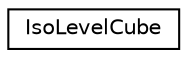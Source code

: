 digraph G
{
  edge [fontname="Helvetica",fontsize="10",labelfontname="Helvetica",labelfontsize="10"];
  node [fontname="Helvetica",fontsize="10",shape=record];
  rankdir=LR;
  Node1 [label="IsoLevelCube",height=0.2,width=0.4,color="black", fillcolor="white", style="filled",URL="$d6/da4/structIsoLevelCube.html"];
}
